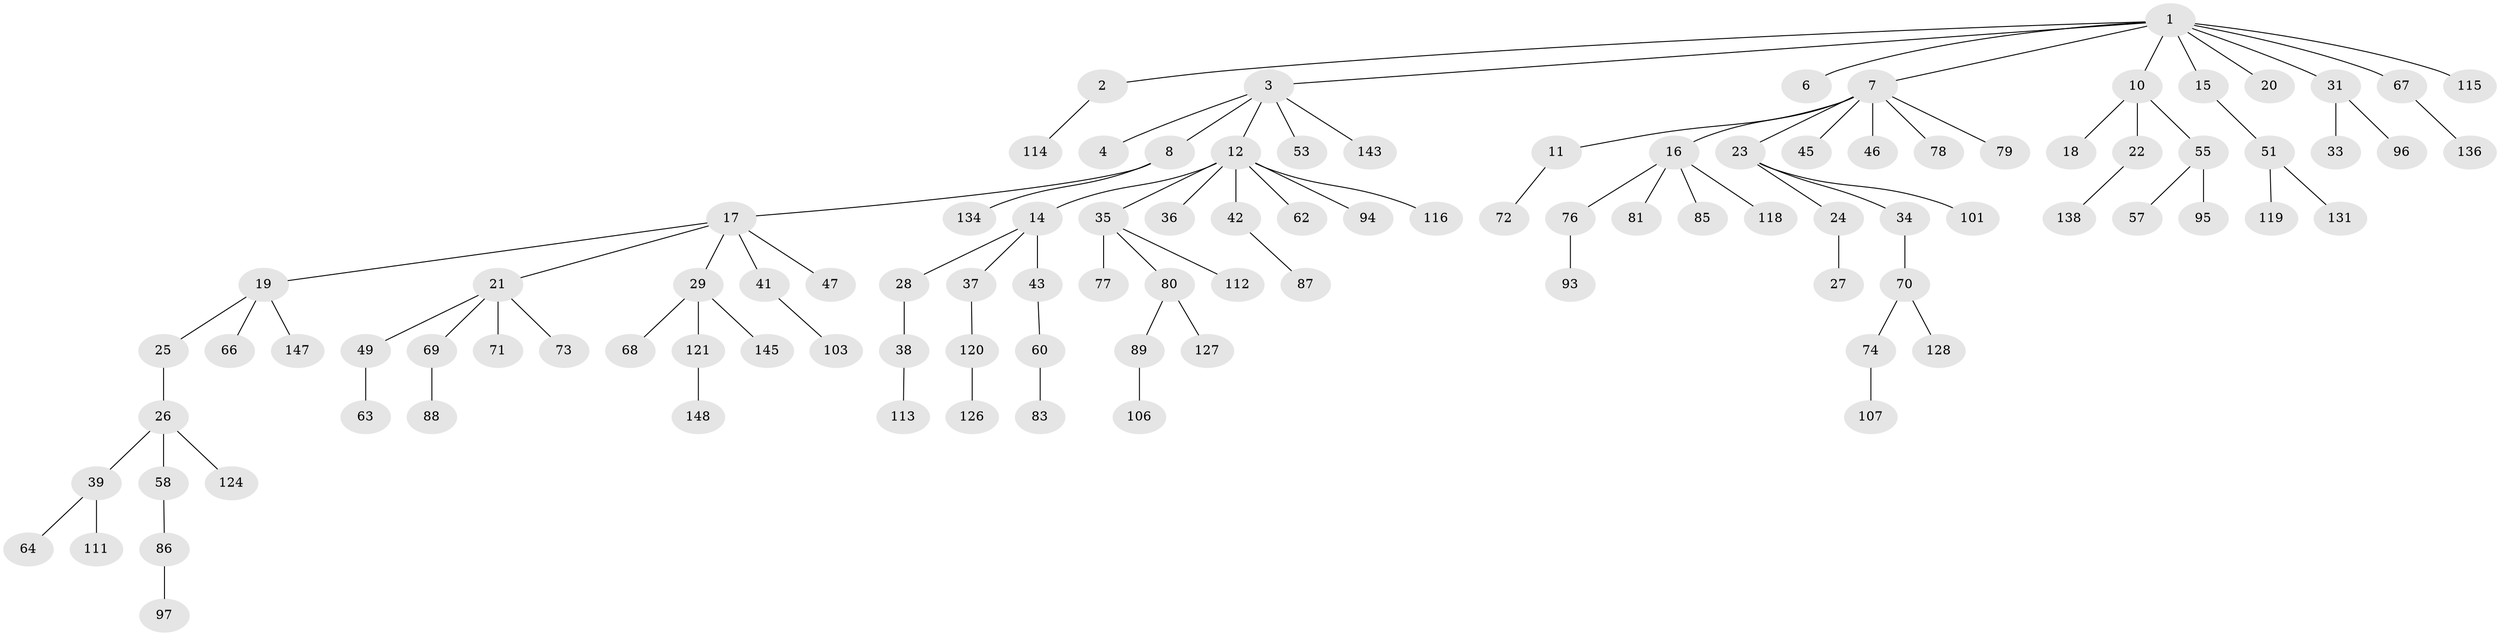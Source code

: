 // Generated by graph-tools (version 1.1) at 2025/52/02/27/25 19:52:10]
// undirected, 102 vertices, 101 edges
graph export_dot {
graph [start="1"]
  node [color=gray90,style=filled];
  1 [super="+5"];
  2;
  3 [super="+140"];
  4;
  6;
  7 [super="+9"];
  8 [super="+90"];
  10 [super="+30"];
  11;
  12 [super="+13"];
  14 [super="+122"];
  15;
  16 [super="+40"];
  17;
  18;
  19 [super="+54"];
  20;
  21 [super="+82"];
  22;
  23 [super="+56"];
  24 [super="+59"];
  25 [super="+133"];
  26 [super="+32"];
  27;
  28 [super="+52"];
  29 [super="+50"];
  31;
  33 [super="+137"];
  34;
  35 [super="+65"];
  36;
  37 [super="+99"];
  38;
  39 [super="+98"];
  41 [super="+48"];
  42 [super="+44"];
  43;
  45 [super="+139"];
  46;
  47;
  49;
  51 [super="+61"];
  53;
  55 [super="+75"];
  57;
  58;
  60;
  62 [super="+91"];
  63 [super="+108"];
  64;
  66;
  67 [super="+132"];
  68 [super="+130"];
  69;
  70 [super="+110"];
  71 [super="+141"];
  72;
  73;
  74;
  76;
  77;
  78;
  79;
  80 [super="+105"];
  81;
  83 [super="+84"];
  85 [super="+100"];
  86 [super="+102"];
  87 [super="+104"];
  88;
  89 [super="+92"];
  93 [super="+146"];
  94;
  95;
  96 [super="+125"];
  97;
  101;
  103;
  106 [super="+109"];
  107 [super="+135"];
  111;
  112;
  113;
  114;
  115 [super="+117"];
  116;
  118 [super="+144"];
  119;
  120 [super="+123"];
  121 [super="+142"];
  124 [super="+129"];
  126;
  127;
  128;
  131;
  134;
  136;
  138;
  143;
  145;
  147;
  148;
  1 -- 2;
  1 -- 3;
  1 -- 7;
  1 -- 15;
  1 -- 20;
  1 -- 67;
  1 -- 115;
  1 -- 6;
  1 -- 10;
  1 -- 31;
  2 -- 114;
  3 -- 4;
  3 -- 8;
  3 -- 12;
  3 -- 53;
  3 -- 143;
  7 -- 16;
  7 -- 23;
  7 -- 46;
  7 -- 78;
  7 -- 79;
  7 -- 11;
  7 -- 45;
  8 -- 17;
  8 -- 134;
  10 -- 18;
  10 -- 22;
  10 -- 55;
  11 -- 72;
  12 -- 14;
  12 -- 42;
  12 -- 94;
  12 -- 116;
  12 -- 62;
  12 -- 35;
  12 -- 36;
  14 -- 28;
  14 -- 37;
  14 -- 43;
  15 -- 51;
  16 -- 76;
  16 -- 81;
  16 -- 118;
  16 -- 85;
  17 -- 19;
  17 -- 21;
  17 -- 29;
  17 -- 41;
  17 -- 47;
  19 -- 25;
  19 -- 66;
  19 -- 147;
  21 -- 49;
  21 -- 69;
  21 -- 71;
  21 -- 73;
  22 -- 138;
  23 -- 24;
  23 -- 34;
  23 -- 101;
  24 -- 27;
  25 -- 26;
  26 -- 124;
  26 -- 58;
  26 -- 39;
  28 -- 38;
  29 -- 68;
  29 -- 145;
  29 -- 121;
  31 -- 33;
  31 -- 96;
  34 -- 70;
  35 -- 80;
  35 -- 112;
  35 -- 77;
  37 -- 120;
  38 -- 113;
  39 -- 64;
  39 -- 111;
  41 -- 103;
  42 -- 87;
  43 -- 60;
  49 -- 63;
  51 -- 119;
  51 -- 131;
  55 -- 57;
  55 -- 95;
  58 -- 86;
  60 -- 83;
  67 -- 136;
  69 -- 88;
  70 -- 74;
  70 -- 128;
  74 -- 107;
  76 -- 93;
  80 -- 89;
  80 -- 127;
  86 -- 97;
  89 -- 106;
  120 -- 126;
  121 -- 148;
}
